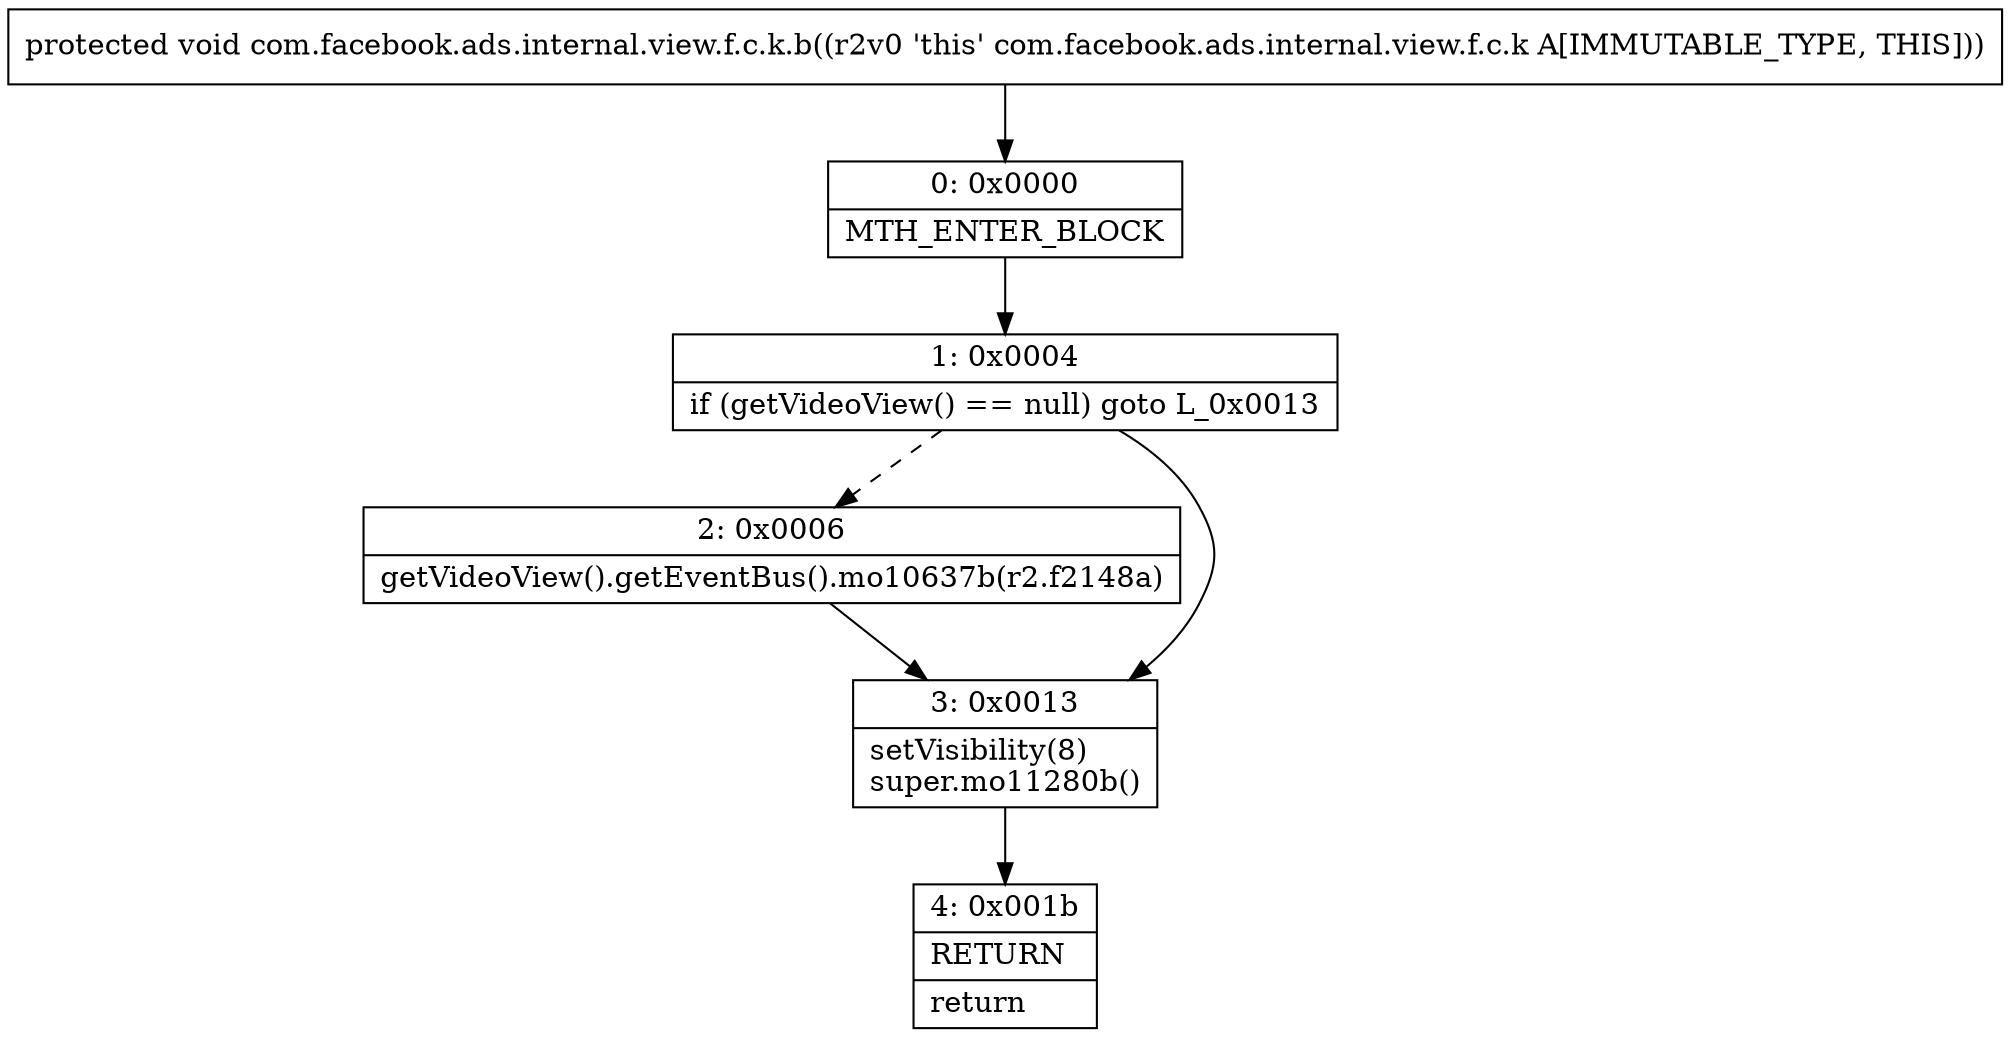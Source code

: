 digraph "CFG forcom.facebook.ads.internal.view.f.c.k.b()V" {
Node_0 [shape=record,label="{0\:\ 0x0000|MTH_ENTER_BLOCK\l}"];
Node_1 [shape=record,label="{1\:\ 0x0004|if (getVideoView() == null) goto L_0x0013\l}"];
Node_2 [shape=record,label="{2\:\ 0x0006|getVideoView().getEventBus().mo10637b(r2.f2148a)\l}"];
Node_3 [shape=record,label="{3\:\ 0x0013|setVisibility(8)\lsuper.mo11280b()\l}"];
Node_4 [shape=record,label="{4\:\ 0x001b|RETURN\l|return\l}"];
MethodNode[shape=record,label="{protected void com.facebook.ads.internal.view.f.c.k.b((r2v0 'this' com.facebook.ads.internal.view.f.c.k A[IMMUTABLE_TYPE, THIS])) }"];
MethodNode -> Node_0;
Node_0 -> Node_1;
Node_1 -> Node_2[style=dashed];
Node_1 -> Node_3;
Node_2 -> Node_3;
Node_3 -> Node_4;
}


